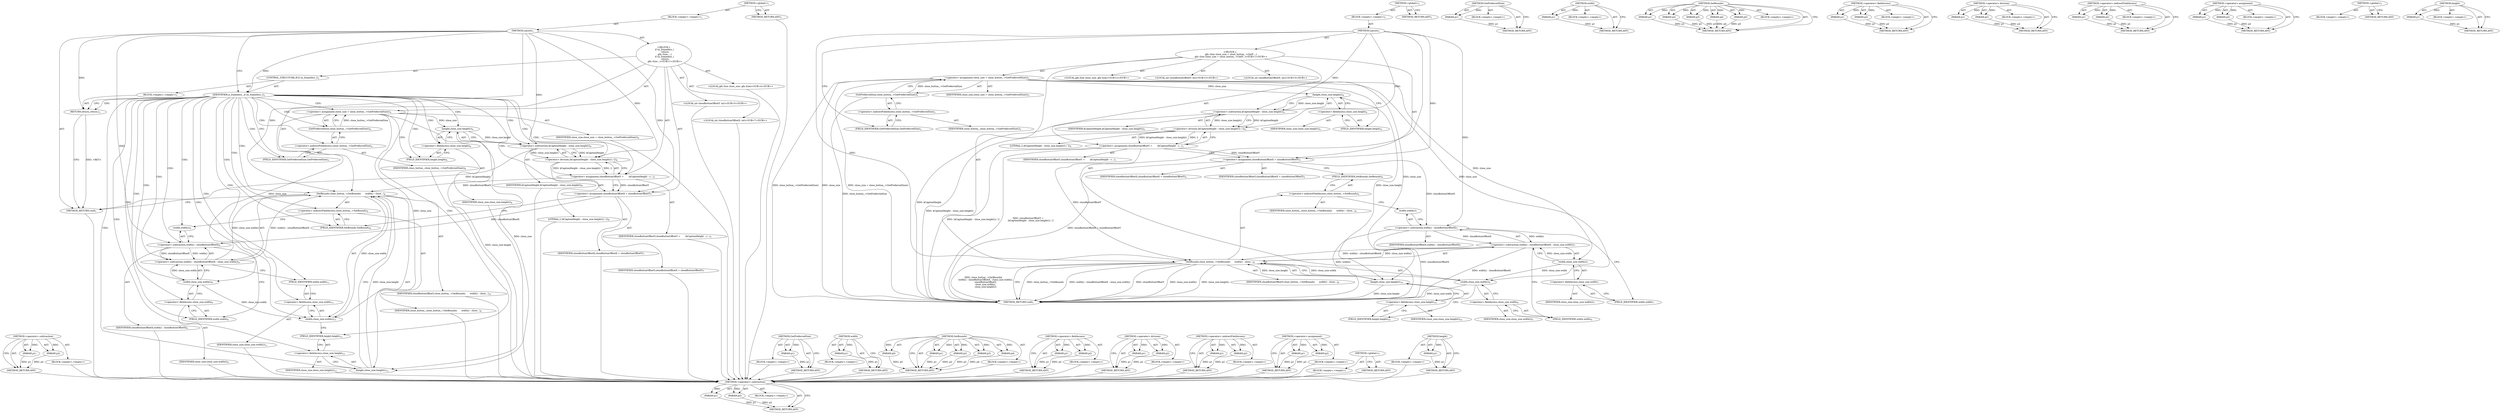 digraph "height" {
vulnerable_91 [label=<(METHOD,&lt;operator&gt;.subtraction)>];
vulnerable_92 [label=<(PARAM,p1)>];
vulnerable_93 [label=<(PARAM,p2)>];
vulnerable_94 [label=<(BLOCK,&lt;empty&gt;,&lt;empty&gt;)>];
vulnerable_95 [label=<(METHOD_RETURN,ANY)>];
vulnerable_6 [label=<(METHOD,&lt;global&gt;)<SUB>1</SUB>>];
vulnerable_7 [label=<(BLOCK,&lt;empty&gt;,&lt;empty&gt;)<SUB>1</SUB>>];
vulnerable_8 [label=<(METHOD,Layout)<SUB>1</SUB>>];
vulnerable_9 [label="<(BLOCK,{
   gfx::Size close_size = close_button_-&gt;GetP...,{
   gfx::Size close_size = close_button_-&gt;GetP...)<SUB>1</SUB>>"];
vulnerable_10 [label="<(LOCAL,gfx.Size close_size: gfx.Size)<SUB>2</SUB>>"];
vulnerable_11 [label=<(&lt;operator&gt;.assignment,close_size = close_button_-&gt;GetPreferredSize())<SUB>2</SUB>>];
vulnerable_12 [label=<(IDENTIFIER,close_size,close_size = close_button_-&gt;GetPreferredSize())<SUB>2</SUB>>];
vulnerable_13 [label=<(GetPreferredSize,close_button_-&gt;GetPreferredSize())<SUB>2</SUB>>];
vulnerable_14 [label=<(&lt;operator&gt;.indirectFieldAccess,close_button_-&gt;GetPreferredSize)<SUB>2</SUB>>];
vulnerable_15 [label=<(IDENTIFIER,close_button_,close_button_-&gt;GetPreferredSize())<SUB>2</SUB>>];
vulnerable_16 [label=<(FIELD_IDENTIFIER,GetPreferredSize,GetPreferredSize)<SUB>2</SUB>>];
vulnerable_17 [label="<(LOCAL,int closeButtonOffsetY: int)<SUB>3</SUB>>"];
vulnerable_18 [label=<(&lt;operator&gt;.assignment,closeButtonOffsetY =
       (kCaptionHeight - c...)<SUB>3</SUB>>];
vulnerable_19 [label=<(IDENTIFIER,closeButtonOffsetY,closeButtonOffsetY =
       (kCaptionHeight - c...)<SUB>3</SUB>>];
vulnerable_20 [label=<(&lt;operator&gt;.division,(kCaptionHeight - close_size.height()) / 2)<SUB>4</SUB>>];
vulnerable_21 [label=<(&lt;operator&gt;.subtraction,kCaptionHeight - close_size.height())<SUB>4</SUB>>];
vulnerable_22 [label=<(IDENTIFIER,kCaptionHeight,kCaptionHeight - close_size.height())<SUB>4</SUB>>];
vulnerable_23 [label=<(height,close_size.height())<SUB>4</SUB>>];
vulnerable_24 [label=<(&lt;operator&gt;.fieldAccess,close_size.height)<SUB>4</SUB>>];
vulnerable_25 [label=<(IDENTIFIER,close_size,close_size.height())<SUB>4</SUB>>];
vulnerable_26 [label=<(FIELD_IDENTIFIER,height,height)<SUB>4</SUB>>];
vulnerable_27 [label=<(LITERAL,2,(kCaptionHeight - close_size.height()) / 2)<SUB>4</SUB>>];
vulnerable_28 [label="<(LOCAL,int closeButtonOffsetX: int)<SUB>5</SUB>>"];
vulnerable_29 [label=<(&lt;operator&gt;.assignment,closeButtonOffsetX = closeButtonOffsetY)<SUB>5</SUB>>];
vulnerable_30 [label=<(IDENTIFIER,closeButtonOffsetX,closeButtonOffsetX = closeButtonOffsetY)<SUB>5</SUB>>];
vulnerable_31 [label=<(IDENTIFIER,closeButtonOffsetY,closeButtonOffsetX = closeButtonOffsetY)<SUB>5</SUB>>];
vulnerable_32 [label=<(SetBounds,close_button_-&gt;SetBounds(
      width() - close...)<SUB>6</SUB>>];
vulnerable_33 [label=<(&lt;operator&gt;.indirectFieldAccess,close_button_-&gt;SetBounds)<SUB>6</SUB>>];
vulnerable_34 [label=<(IDENTIFIER,close_button_,close_button_-&gt;SetBounds(
      width() - close...)<SUB>6</SUB>>];
vulnerable_35 [label=<(FIELD_IDENTIFIER,SetBounds,SetBounds)<SUB>6</SUB>>];
vulnerable_36 [label=<(&lt;operator&gt;.subtraction,width() - closeButtonOffsetX - close_size.width())<SUB>7</SUB>>];
vulnerable_37 [label=<(&lt;operator&gt;.subtraction,width() - closeButtonOffsetX)<SUB>7</SUB>>];
vulnerable_38 [label=<(width,width())<SUB>7</SUB>>];
vulnerable_39 [label=<(IDENTIFIER,closeButtonOffsetX,width() - closeButtonOffsetX)<SUB>7</SUB>>];
vulnerable_40 [label=<(width,close_size.width())<SUB>7</SUB>>];
vulnerable_41 [label=<(&lt;operator&gt;.fieldAccess,close_size.width)<SUB>7</SUB>>];
vulnerable_42 [label=<(IDENTIFIER,close_size,close_size.width())<SUB>7</SUB>>];
vulnerable_43 [label=<(FIELD_IDENTIFIER,width,width)<SUB>7</SUB>>];
vulnerable_44 [label=<(IDENTIFIER,closeButtonOffsetY,close_button_-&gt;SetBounds(
      width() - close...)<SUB>8</SUB>>];
vulnerable_45 [label=<(width,close_size.width())<SUB>9</SUB>>];
vulnerable_46 [label=<(&lt;operator&gt;.fieldAccess,close_size.width)<SUB>9</SUB>>];
vulnerable_47 [label=<(IDENTIFIER,close_size,close_size.width())<SUB>9</SUB>>];
vulnerable_48 [label=<(FIELD_IDENTIFIER,width,width)<SUB>9</SUB>>];
vulnerable_49 [label=<(height,close_size.height())<SUB>10</SUB>>];
vulnerable_50 [label=<(&lt;operator&gt;.fieldAccess,close_size.height)<SUB>10</SUB>>];
vulnerable_51 [label=<(IDENTIFIER,close_size,close_size.height())<SUB>10</SUB>>];
vulnerable_52 [label=<(FIELD_IDENTIFIER,height,height)<SUB>10</SUB>>];
vulnerable_53 [label=<(METHOD_RETURN,void)<SUB>1</SUB>>];
vulnerable_55 [label=<(METHOD_RETURN,ANY)<SUB>1</SUB>>];
vulnerable_77 [label=<(METHOD,GetPreferredSize)>];
vulnerable_78 [label=<(PARAM,p1)>];
vulnerable_79 [label=<(BLOCK,&lt;empty&gt;,&lt;empty&gt;)>];
vulnerable_80 [label=<(METHOD_RETURN,ANY)>];
vulnerable_113 [label=<(METHOD,width)>];
vulnerable_114 [label=<(PARAM,p1)>];
vulnerable_115 [label=<(BLOCK,&lt;empty&gt;,&lt;empty&gt;)>];
vulnerable_116 [label=<(METHOD_RETURN,ANY)>];
vulnerable_105 [label=<(METHOD,SetBounds)>];
vulnerable_106 [label=<(PARAM,p1)>];
vulnerable_107 [label=<(PARAM,p2)>];
vulnerable_108 [label=<(PARAM,p3)>];
vulnerable_109 [label=<(PARAM,p4)>];
vulnerable_110 [label=<(PARAM,p5)>];
vulnerable_111 [label=<(BLOCK,&lt;empty&gt;,&lt;empty&gt;)>];
vulnerable_112 [label=<(METHOD_RETURN,ANY)>];
vulnerable_100 [label=<(METHOD,&lt;operator&gt;.fieldAccess)>];
vulnerable_101 [label=<(PARAM,p1)>];
vulnerable_102 [label=<(PARAM,p2)>];
vulnerable_103 [label=<(BLOCK,&lt;empty&gt;,&lt;empty&gt;)>];
vulnerable_104 [label=<(METHOD_RETURN,ANY)>];
vulnerable_86 [label=<(METHOD,&lt;operator&gt;.division)>];
vulnerable_87 [label=<(PARAM,p1)>];
vulnerable_88 [label=<(PARAM,p2)>];
vulnerable_89 [label=<(BLOCK,&lt;empty&gt;,&lt;empty&gt;)>];
vulnerable_90 [label=<(METHOD_RETURN,ANY)>];
vulnerable_81 [label=<(METHOD,&lt;operator&gt;.indirectFieldAccess)>];
vulnerable_82 [label=<(PARAM,p1)>];
vulnerable_83 [label=<(PARAM,p2)>];
vulnerable_84 [label=<(BLOCK,&lt;empty&gt;,&lt;empty&gt;)>];
vulnerable_85 [label=<(METHOD_RETURN,ANY)>];
vulnerable_72 [label=<(METHOD,&lt;operator&gt;.assignment)>];
vulnerable_73 [label=<(PARAM,p1)>];
vulnerable_74 [label=<(PARAM,p2)>];
vulnerable_75 [label=<(BLOCK,&lt;empty&gt;,&lt;empty&gt;)>];
vulnerable_76 [label=<(METHOD_RETURN,ANY)>];
vulnerable_66 [label=<(METHOD,&lt;global&gt;)<SUB>1</SUB>>];
vulnerable_67 [label=<(BLOCK,&lt;empty&gt;,&lt;empty&gt;)>];
vulnerable_68 [label=<(METHOD_RETURN,ANY)>];
vulnerable_96 [label=<(METHOD,height)>];
vulnerable_97 [label=<(PARAM,p1)>];
vulnerable_98 [label=<(BLOCK,&lt;empty&gt;,&lt;empty&gt;)>];
vulnerable_99 [label=<(METHOD_RETURN,ANY)>];
fixed_95 [label=<(METHOD,&lt;operator&gt;.subtraction)>];
fixed_96 [label=<(PARAM,p1)>];
fixed_97 [label=<(PARAM,p2)>];
fixed_98 [label=<(BLOCK,&lt;empty&gt;,&lt;empty&gt;)>];
fixed_99 [label=<(METHOD_RETURN,ANY)>];
fixed_6 [label=<(METHOD,&lt;global&gt;)<SUB>1</SUB>>];
fixed_7 [label=<(BLOCK,&lt;empty&gt;,&lt;empty&gt;)<SUB>1</SUB>>];
fixed_8 [label=<(METHOD,Layout)<SUB>1</SUB>>];
fixed_9 [label="<(BLOCK,{
  if (is_frameless_)
    return;
   gfx::Size...,{
  if (is_frameless_)
    return;
   gfx::Size...)<SUB>1</SUB>>"];
fixed_10 [label=<(CONTROL_STRUCTURE,IF,if (is_frameless_))<SUB>2</SUB>>];
fixed_11 [label=<(IDENTIFIER,is_frameless_,if (is_frameless_))<SUB>2</SUB>>];
fixed_12 [label=<(BLOCK,&lt;empty&gt;,&lt;empty&gt;)<SUB>3</SUB>>];
fixed_13 [label=<(RETURN,return;,return;)<SUB>3</SUB>>];
fixed_14 [label="<(LOCAL,gfx.Size close_size: gfx.Size)<SUB>4</SUB>>"];
fixed_15 [label=<(&lt;operator&gt;.assignment,close_size = close_button_-&gt;GetPreferredSize())<SUB>4</SUB>>];
fixed_16 [label=<(IDENTIFIER,close_size,close_size = close_button_-&gt;GetPreferredSize())<SUB>4</SUB>>];
fixed_17 [label=<(GetPreferredSize,close_button_-&gt;GetPreferredSize())<SUB>4</SUB>>];
fixed_18 [label=<(&lt;operator&gt;.indirectFieldAccess,close_button_-&gt;GetPreferredSize)<SUB>4</SUB>>];
fixed_19 [label=<(IDENTIFIER,close_button_,close_button_-&gt;GetPreferredSize())<SUB>4</SUB>>];
fixed_20 [label=<(FIELD_IDENTIFIER,GetPreferredSize,GetPreferredSize)<SUB>4</SUB>>];
fixed_21 [label="<(LOCAL,int closeButtonOffsetY: int)<SUB>5</SUB>>"];
fixed_22 [label=<(&lt;operator&gt;.assignment,closeButtonOffsetY =
       (kCaptionHeight - c...)<SUB>5</SUB>>];
fixed_23 [label=<(IDENTIFIER,closeButtonOffsetY,closeButtonOffsetY =
       (kCaptionHeight - c...)<SUB>5</SUB>>];
fixed_24 [label=<(&lt;operator&gt;.division,(kCaptionHeight - close_size.height()) / 2)<SUB>6</SUB>>];
fixed_25 [label=<(&lt;operator&gt;.subtraction,kCaptionHeight - close_size.height())<SUB>6</SUB>>];
fixed_26 [label=<(IDENTIFIER,kCaptionHeight,kCaptionHeight - close_size.height())<SUB>6</SUB>>];
fixed_27 [label=<(height,close_size.height())<SUB>6</SUB>>];
fixed_28 [label=<(&lt;operator&gt;.fieldAccess,close_size.height)<SUB>6</SUB>>];
fixed_29 [label=<(IDENTIFIER,close_size,close_size.height())<SUB>6</SUB>>];
fixed_30 [label=<(FIELD_IDENTIFIER,height,height)<SUB>6</SUB>>];
fixed_31 [label=<(LITERAL,2,(kCaptionHeight - close_size.height()) / 2)<SUB>6</SUB>>];
fixed_32 [label="<(LOCAL,int closeButtonOffsetX: int)<SUB>7</SUB>>"];
fixed_33 [label=<(&lt;operator&gt;.assignment,closeButtonOffsetX = closeButtonOffsetY)<SUB>7</SUB>>];
fixed_34 [label=<(IDENTIFIER,closeButtonOffsetX,closeButtonOffsetX = closeButtonOffsetY)<SUB>7</SUB>>];
fixed_35 [label=<(IDENTIFIER,closeButtonOffsetY,closeButtonOffsetX = closeButtonOffsetY)<SUB>7</SUB>>];
fixed_36 [label=<(SetBounds,close_button_-&gt;SetBounds(
      width() - close...)<SUB>8</SUB>>];
fixed_37 [label=<(&lt;operator&gt;.indirectFieldAccess,close_button_-&gt;SetBounds)<SUB>8</SUB>>];
fixed_38 [label=<(IDENTIFIER,close_button_,close_button_-&gt;SetBounds(
      width() - close...)<SUB>8</SUB>>];
fixed_39 [label=<(FIELD_IDENTIFIER,SetBounds,SetBounds)<SUB>8</SUB>>];
fixed_40 [label=<(&lt;operator&gt;.subtraction,width() - closeButtonOffsetX - close_size.width())<SUB>9</SUB>>];
fixed_41 [label=<(&lt;operator&gt;.subtraction,width() - closeButtonOffsetX)<SUB>9</SUB>>];
fixed_42 [label=<(width,width())<SUB>9</SUB>>];
fixed_43 [label=<(IDENTIFIER,closeButtonOffsetX,width() - closeButtonOffsetX)<SUB>9</SUB>>];
fixed_44 [label=<(width,close_size.width())<SUB>9</SUB>>];
fixed_45 [label=<(&lt;operator&gt;.fieldAccess,close_size.width)<SUB>9</SUB>>];
fixed_46 [label=<(IDENTIFIER,close_size,close_size.width())<SUB>9</SUB>>];
fixed_47 [label=<(FIELD_IDENTIFIER,width,width)<SUB>9</SUB>>];
fixed_48 [label=<(IDENTIFIER,closeButtonOffsetY,close_button_-&gt;SetBounds(
      width() - close...)<SUB>10</SUB>>];
fixed_49 [label=<(width,close_size.width())<SUB>11</SUB>>];
fixed_50 [label=<(&lt;operator&gt;.fieldAccess,close_size.width)<SUB>11</SUB>>];
fixed_51 [label=<(IDENTIFIER,close_size,close_size.width())<SUB>11</SUB>>];
fixed_52 [label=<(FIELD_IDENTIFIER,width,width)<SUB>11</SUB>>];
fixed_53 [label=<(height,close_size.height())<SUB>12</SUB>>];
fixed_54 [label=<(&lt;operator&gt;.fieldAccess,close_size.height)<SUB>12</SUB>>];
fixed_55 [label=<(IDENTIFIER,close_size,close_size.height())<SUB>12</SUB>>];
fixed_56 [label=<(FIELD_IDENTIFIER,height,height)<SUB>12</SUB>>];
fixed_57 [label=<(METHOD_RETURN,void)<SUB>1</SUB>>];
fixed_59 [label=<(METHOD_RETURN,ANY)<SUB>1</SUB>>];
fixed_81 [label=<(METHOD,GetPreferredSize)>];
fixed_82 [label=<(PARAM,p1)>];
fixed_83 [label=<(BLOCK,&lt;empty&gt;,&lt;empty&gt;)>];
fixed_84 [label=<(METHOD_RETURN,ANY)>];
fixed_117 [label=<(METHOD,width)>];
fixed_118 [label=<(PARAM,p1)>];
fixed_119 [label=<(BLOCK,&lt;empty&gt;,&lt;empty&gt;)>];
fixed_120 [label=<(METHOD_RETURN,ANY)>];
fixed_109 [label=<(METHOD,SetBounds)>];
fixed_110 [label=<(PARAM,p1)>];
fixed_111 [label=<(PARAM,p2)>];
fixed_112 [label=<(PARAM,p3)>];
fixed_113 [label=<(PARAM,p4)>];
fixed_114 [label=<(PARAM,p5)>];
fixed_115 [label=<(BLOCK,&lt;empty&gt;,&lt;empty&gt;)>];
fixed_116 [label=<(METHOD_RETURN,ANY)>];
fixed_104 [label=<(METHOD,&lt;operator&gt;.fieldAccess)>];
fixed_105 [label=<(PARAM,p1)>];
fixed_106 [label=<(PARAM,p2)>];
fixed_107 [label=<(BLOCK,&lt;empty&gt;,&lt;empty&gt;)>];
fixed_108 [label=<(METHOD_RETURN,ANY)>];
fixed_90 [label=<(METHOD,&lt;operator&gt;.division)>];
fixed_91 [label=<(PARAM,p1)>];
fixed_92 [label=<(PARAM,p2)>];
fixed_93 [label=<(BLOCK,&lt;empty&gt;,&lt;empty&gt;)>];
fixed_94 [label=<(METHOD_RETURN,ANY)>];
fixed_85 [label=<(METHOD,&lt;operator&gt;.indirectFieldAccess)>];
fixed_86 [label=<(PARAM,p1)>];
fixed_87 [label=<(PARAM,p2)>];
fixed_88 [label=<(BLOCK,&lt;empty&gt;,&lt;empty&gt;)>];
fixed_89 [label=<(METHOD_RETURN,ANY)>];
fixed_76 [label=<(METHOD,&lt;operator&gt;.assignment)>];
fixed_77 [label=<(PARAM,p1)>];
fixed_78 [label=<(PARAM,p2)>];
fixed_79 [label=<(BLOCK,&lt;empty&gt;,&lt;empty&gt;)>];
fixed_80 [label=<(METHOD_RETURN,ANY)>];
fixed_70 [label=<(METHOD,&lt;global&gt;)<SUB>1</SUB>>];
fixed_71 [label=<(BLOCK,&lt;empty&gt;,&lt;empty&gt;)>];
fixed_72 [label=<(METHOD_RETURN,ANY)>];
fixed_100 [label=<(METHOD,height)>];
fixed_101 [label=<(PARAM,p1)>];
fixed_102 [label=<(BLOCK,&lt;empty&gt;,&lt;empty&gt;)>];
fixed_103 [label=<(METHOD_RETURN,ANY)>];
vulnerable_91 -> vulnerable_92  [key=0, label="AST: "];
vulnerable_91 -> vulnerable_92  [key=1, label="DDG: "];
vulnerable_91 -> vulnerable_94  [key=0, label="AST: "];
vulnerable_91 -> vulnerable_93  [key=0, label="AST: "];
vulnerable_91 -> vulnerable_93  [key=1, label="DDG: "];
vulnerable_91 -> vulnerable_95  [key=0, label="AST: "];
vulnerable_91 -> vulnerable_95  [key=1, label="CFG: "];
vulnerable_92 -> vulnerable_95  [key=0, label="DDG: p1"];
vulnerable_93 -> vulnerable_95  [key=0, label="DDG: p2"];
vulnerable_6 -> vulnerable_7  [key=0, label="AST: "];
vulnerable_6 -> vulnerable_55  [key=0, label="AST: "];
vulnerable_6 -> vulnerable_55  [key=1, label="CFG: "];
vulnerable_7 -> vulnerable_8  [key=0, label="AST: "];
vulnerable_8 -> vulnerable_9  [key=0, label="AST: "];
vulnerable_8 -> vulnerable_53  [key=0, label="AST: "];
vulnerable_8 -> vulnerable_16  [key=0, label="CFG: "];
vulnerable_8 -> vulnerable_29  [key=0, label="DDG: "];
vulnerable_8 -> vulnerable_32  [key=0, label="DDG: "];
vulnerable_8 -> vulnerable_20  [key=0, label="DDG: "];
vulnerable_8 -> vulnerable_21  [key=0, label="DDG: "];
vulnerable_8 -> vulnerable_37  [key=0, label="DDG: "];
vulnerable_9 -> vulnerable_10  [key=0, label="AST: "];
vulnerable_9 -> vulnerable_11  [key=0, label="AST: "];
vulnerable_9 -> vulnerable_17  [key=0, label="AST: "];
vulnerable_9 -> vulnerable_18  [key=0, label="AST: "];
vulnerable_9 -> vulnerable_28  [key=0, label="AST: "];
vulnerable_9 -> vulnerable_29  [key=0, label="AST: "];
vulnerable_9 -> vulnerable_32  [key=0, label="AST: "];
vulnerable_11 -> vulnerable_12  [key=0, label="AST: "];
vulnerable_11 -> vulnerable_13  [key=0, label="AST: "];
vulnerable_11 -> vulnerable_26  [key=0, label="CFG: "];
vulnerable_11 -> vulnerable_53  [key=0, label="DDG: close_size"];
vulnerable_11 -> vulnerable_53  [key=1, label="DDG: close_button_-&gt;GetPreferredSize()"];
vulnerable_11 -> vulnerable_53  [key=2, label="DDG: close_size = close_button_-&gt;GetPreferredSize()"];
vulnerable_11 -> vulnerable_45  [key=0, label="DDG: close_size"];
vulnerable_11 -> vulnerable_49  [key=0, label="DDG: close_size"];
vulnerable_11 -> vulnerable_40  [key=0, label="DDG: close_size"];
vulnerable_11 -> vulnerable_23  [key=0, label="DDG: close_size"];
vulnerable_13 -> vulnerable_14  [key=0, label="AST: "];
vulnerable_13 -> vulnerable_11  [key=0, label="CFG: "];
vulnerable_13 -> vulnerable_11  [key=1, label="DDG: close_button_-&gt;GetPreferredSize"];
vulnerable_13 -> vulnerable_53  [key=0, label="DDG: close_button_-&gt;GetPreferredSize"];
vulnerable_14 -> vulnerable_15  [key=0, label="AST: "];
vulnerable_14 -> vulnerable_16  [key=0, label="AST: "];
vulnerable_14 -> vulnerable_13  [key=0, label="CFG: "];
vulnerable_16 -> vulnerable_14  [key=0, label="CFG: "];
vulnerable_18 -> vulnerable_19  [key=0, label="AST: "];
vulnerable_18 -> vulnerable_20  [key=0, label="AST: "];
vulnerable_18 -> vulnerable_29  [key=0, label="CFG: "];
vulnerable_18 -> vulnerable_29  [key=1, label="DDG: closeButtonOffsetY"];
vulnerable_18 -> vulnerable_53  [key=0, label="DDG: (kCaptionHeight - close_size.height()) / 2"];
vulnerable_18 -> vulnerable_53  [key=1, label="DDG: closeButtonOffsetY =
       (kCaptionHeight - close_size.height()) / 2"];
vulnerable_18 -> vulnerable_32  [key=0, label="DDG: closeButtonOffsetY"];
vulnerable_20 -> vulnerable_21  [key=0, label="AST: "];
vulnerable_20 -> vulnerable_27  [key=0, label="AST: "];
vulnerable_20 -> vulnerable_18  [key=0, label="CFG: "];
vulnerable_20 -> vulnerable_18  [key=1, label="DDG: kCaptionHeight - close_size.height()"];
vulnerable_20 -> vulnerable_18  [key=2, label="DDG: 2"];
vulnerable_20 -> vulnerable_53  [key=0, label="DDG: kCaptionHeight - close_size.height()"];
vulnerable_21 -> vulnerable_22  [key=0, label="AST: "];
vulnerable_21 -> vulnerable_23  [key=0, label="AST: "];
vulnerable_21 -> vulnerable_20  [key=0, label="CFG: "];
vulnerable_21 -> vulnerable_20  [key=1, label="DDG: kCaptionHeight"];
vulnerable_21 -> vulnerable_20  [key=2, label="DDG: close_size.height()"];
vulnerable_21 -> vulnerable_53  [key=0, label="DDG: kCaptionHeight"];
vulnerable_23 -> vulnerable_24  [key=0, label="AST: "];
vulnerable_23 -> vulnerable_21  [key=0, label="CFG: "];
vulnerable_23 -> vulnerable_21  [key=1, label="DDG: close_size.height"];
vulnerable_23 -> vulnerable_49  [key=0, label="DDG: close_size.height"];
vulnerable_24 -> vulnerable_25  [key=0, label="AST: "];
vulnerable_24 -> vulnerable_26  [key=0, label="AST: "];
vulnerable_24 -> vulnerable_23  [key=0, label="CFG: "];
vulnerable_26 -> vulnerable_24  [key=0, label="CFG: "];
vulnerable_29 -> vulnerable_30  [key=0, label="AST: "];
vulnerable_29 -> vulnerable_31  [key=0, label="AST: "];
vulnerable_29 -> vulnerable_35  [key=0, label="CFG: "];
vulnerable_29 -> vulnerable_53  [key=0, label="DDG: closeButtonOffsetX = closeButtonOffsetY"];
vulnerable_29 -> vulnerable_37  [key=0, label="DDG: closeButtonOffsetX"];
vulnerable_32 -> vulnerable_33  [key=0, label="AST: "];
vulnerable_32 -> vulnerable_36  [key=0, label="AST: "];
vulnerable_32 -> vulnerable_44  [key=0, label="AST: "];
vulnerable_32 -> vulnerable_45  [key=0, label="AST: "];
vulnerable_32 -> vulnerable_49  [key=0, label="AST: "];
vulnerable_32 -> vulnerable_53  [key=0, label="CFG: "];
vulnerable_32 -> vulnerable_53  [key=1, label="DDG: close_button_-&gt;SetBounds"];
vulnerable_32 -> vulnerable_53  [key=2, label="DDG: width() - closeButtonOffsetX - close_size.width()"];
vulnerable_32 -> vulnerable_53  [key=3, label="DDG: closeButtonOffsetY"];
vulnerable_32 -> vulnerable_53  [key=4, label="DDG: close_size.width()"];
vulnerable_32 -> vulnerable_53  [key=5, label="DDG: close_size.height()"];
vulnerable_32 -> vulnerable_53  [key=6, label="DDG: close_button_-&gt;SetBounds(
      width() - closeButtonOffsetX - close_size.width(),
      closeButtonOffsetY,
      close_size.width(),
      close_size.height())"];
vulnerable_33 -> vulnerable_34  [key=0, label="AST: "];
vulnerable_33 -> vulnerable_35  [key=0, label="AST: "];
vulnerable_33 -> vulnerable_38  [key=0, label="CFG: "];
vulnerable_35 -> vulnerable_33  [key=0, label="CFG: "];
vulnerable_36 -> vulnerable_37  [key=0, label="AST: "];
vulnerable_36 -> vulnerable_40  [key=0, label="AST: "];
vulnerable_36 -> vulnerable_48  [key=0, label="CFG: "];
vulnerable_36 -> vulnerable_53  [key=0, label="DDG: width() - closeButtonOffsetX"];
vulnerable_36 -> vulnerable_32  [key=0, label="DDG: width() - closeButtonOffsetX"];
vulnerable_36 -> vulnerable_32  [key=1, label="DDG: close_size.width()"];
vulnerable_37 -> vulnerable_38  [key=0, label="AST: "];
vulnerable_37 -> vulnerable_39  [key=0, label="AST: "];
vulnerable_37 -> vulnerable_43  [key=0, label="CFG: "];
vulnerable_37 -> vulnerable_53  [key=0, label="DDG: width()"];
vulnerable_37 -> vulnerable_53  [key=1, label="DDG: closeButtonOffsetX"];
vulnerable_37 -> vulnerable_36  [key=0, label="DDG: width()"];
vulnerable_37 -> vulnerable_36  [key=1, label="DDG: closeButtonOffsetX"];
vulnerable_38 -> vulnerable_37  [key=0, label="CFG: "];
vulnerable_40 -> vulnerable_41  [key=0, label="AST: "];
vulnerable_40 -> vulnerable_36  [key=0, label="CFG: "];
vulnerable_40 -> vulnerable_36  [key=1, label="DDG: close_size.width"];
vulnerable_40 -> vulnerable_45  [key=0, label="DDG: close_size.width"];
vulnerable_41 -> vulnerable_42  [key=0, label="AST: "];
vulnerable_41 -> vulnerable_43  [key=0, label="AST: "];
vulnerable_41 -> vulnerable_40  [key=0, label="CFG: "];
vulnerable_43 -> vulnerable_41  [key=0, label="CFG: "];
vulnerable_45 -> vulnerable_46  [key=0, label="AST: "];
vulnerable_45 -> vulnerable_52  [key=0, label="CFG: "];
vulnerable_45 -> vulnerable_53  [key=0, label="DDG: close_size.width"];
vulnerable_45 -> vulnerable_32  [key=0, label="DDG: close_size.width"];
vulnerable_46 -> vulnerable_47  [key=0, label="AST: "];
vulnerable_46 -> vulnerable_48  [key=0, label="AST: "];
vulnerable_46 -> vulnerable_45  [key=0, label="CFG: "];
vulnerable_48 -> vulnerable_46  [key=0, label="CFG: "];
vulnerable_49 -> vulnerable_50  [key=0, label="AST: "];
vulnerable_49 -> vulnerable_32  [key=0, label="CFG: "];
vulnerable_49 -> vulnerable_32  [key=1, label="DDG: close_size.height"];
vulnerable_49 -> vulnerable_53  [key=0, label="DDG: close_size.height"];
vulnerable_50 -> vulnerable_51  [key=0, label="AST: "];
vulnerable_50 -> vulnerable_52  [key=0, label="AST: "];
vulnerable_50 -> vulnerable_49  [key=0, label="CFG: "];
vulnerable_52 -> vulnerable_50  [key=0, label="CFG: "];
vulnerable_77 -> vulnerable_78  [key=0, label="AST: "];
vulnerable_77 -> vulnerable_78  [key=1, label="DDG: "];
vulnerable_77 -> vulnerable_79  [key=0, label="AST: "];
vulnerable_77 -> vulnerable_80  [key=0, label="AST: "];
vulnerable_77 -> vulnerable_80  [key=1, label="CFG: "];
vulnerable_78 -> vulnerable_80  [key=0, label="DDG: p1"];
vulnerable_113 -> vulnerable_114  [key=0, label="AST: "];
vulnerable_113 -> vulnerable_114  [key=1, label="DDG: "];
vulnerable_113 -> vulnerable_115  [key=0, label="AST: "];
vulnerable_113 -> vulnerable_116  [key=0, label="AST: "];
vulnerable_113 -> vulnerable_116  [key=1, label="CFG: "];
vulnerable_114 -> vulnerable_116  [key=0, label="DDG: p1"];
vulnerable_105 -> vulnerable_106  [key=0, label="AST: "];
vulnerable_105 -> vulnerable_106  [key=1, label="DDG: "];
vulnerable_105 -> vulnerable_111  [key=0, label="AST: "];
vulnerable_105 -> vulnerable_107  [key=0, label="AST: "];
vulnerable_105 -> vulnerable_107  [key=1, label="DDG: "];
vulnerable_105 -> vulnerable_112  [key=0, label="AST: "];
vulnerable_105 -> vulnerable_112  [key=1, label="CFG: "];
vulnerable_105 -> vulnerable_108  [key=0, label="AST: "];
vulnerable_105 -> vulnerable_108  [key=1, label="DDG: "];
vulnerable_105 -> vulnerable_109  [key=0, label="AST: "];
vulnerable_105 -> vulnerable_109  [key=1, label="DDG: "];
vulnerable_105 -> vulnerable_110  [key=0, label="AST: "];
vulnerable_105 -> vulnerable_110  [key=1, label="DDG: "];
vulnerable_106 -> vulnerable_112  [key=0, label="DDG: p1"];
vulnerable_107 -> vulnerable_112  [key=0, label="DDG: p2"];
vulnerable_108 -> vulnerable_112  [key=0, label="DDG: p3"];
vulnerable_109 -> vulnerable_112  [key=0, label="DDG: p4"];
vulnerable_110 -> vulnerable_112  [key=0, label="DDG: p5"];
vulnerable_100 -> vulnerable_101  [key=0, label="AST: "];
vulnerable_100 -> vulnerable_101  [key=1, label="DDG: "];
vulnerable_100 -> vulnerable_103  [key=0, label="AST: "];
vulnerable_100 -> vulnerable_102  [key=0, label="AST: "];
vulnerable_100 -> vulnerable_102  [key=1, label="DDG: "];
vulnerable_100 -> vulnerable_104  [key=0, label="AST: "];
vulnerable_100 -> vulnerable_104  [key=1, label="CFG: "];
vulnerable_101 -> vulnerable_104  [key=0, label="DDG: p1"];
vulnerable_102 -> vulnerable_104  [key=0, label="DDG: p2"];
vulnerable_86 -> vulnerable_87  [key=0, label="AST: "];
vulnerable_86 -> vulnerable_87  [key=1, label="DDG: "];
vulnerable_86 -> vulnerable_89  [key=0, label="AST: "];
vulnerable_86 -> vulnerable_88  [key=0, label="AST: "];
vulnerable_86 -> vulnerable_88  [key=1, label="DDG: "];
vulnerable_86 -> vulnerable_90  [key=0, label="AST: "];
vulnerable_86 -> vulnerable_90  [key=1, label="CFG: "];
vulnerable_87 -> vulnerable_90  [key=0, label="DDG: p1"];
vulnerable_88 -> vulnerable_90  [key=0, label="DDG: p2"];
vulnerable_81 -> vulnerable_82  [key=0, label="AST: "];
vulnerable_81 -> vulnerable_82  [key=1, label="DDG: "];
vulnerable_81 -> vulnerable_84  [key=0, label="AST: "];
vulnerable_81 -> vulnerable_83  [key=0, label="AST: "];
vulnerable_81 -> vulnerable_83  [key=1, label="DDG: "];
vulnerable_81 -> vulnerable_85  [key=0, label="AST: "];
vulnerable_81 -> vulnerable_85  [key=1, label="CFG: "];
vulnerable_82 -> vulnerable_85  [key=0, label="DDG: p1"];
vulnerable_83 -> vulnerable_85  [key=0, label="DDG: p2"];
vulnerable_72 -> vulnerable_73  [key=0, label="AST: "];
vulnerable_72 -> vulnerable_73  [key=1, label="DDG: "];
vulnerable_72 -> vulnerable_75  [key=0, label="AST: "];
vulnerable_72 -> vulnerable_74  [key=0, label="AST: "];
vulnerable_72 -> vulnerable_74  [key=1, label="DDG: "];
vulnerable_72 -> vulnerable_76  [key=0, label="AST: "];
vulnerable_72 -> vulnerable_76  [key=1, label="CFG: "];
vulnerable_73 -> vulnerable_76  [key=0, label="DDG: p1"];
vulnerable_74 -> vulnerable_76  [key=0, label="DDG: p2"];
vulnerable_66 -> vulnerable_67  [key=0, label="AST: "];
vulnerable_66 -> vulnerable_68  [key=0, label="AST: "];
vulnerable_66 -> vulnerable_68  [key=1, label="CFG: "];
vulnerable_96 -> vulnerable_97  [key=0, label="AST: "];
vulnerable_96 -> vulnerable_97  [key=1, label="DDG: "];
vulnerable_96 -> vulnerable_98  [key=0, label="AST: "];
vulnerable_96 -> vulnerable_99  [key=0, label="AST: "];
vulnerable_96 -> vulnerable_99  [key=1, label="CFG: "];
vulnerable_97 -> vulnerable_99  [key=0, label="DDG: p1"];
fixed_95 -> fixed_96  [key=0, label="AST: "];
fixed_95 -> fixed_96  [key=1, label="DDG: "];
fixed_95 -> fixed_98  [key=0, label="AST: "];
fixed_95 -> fixed_97  [key=0, label="AST: "];
fixed_95 -> fixed_97  [key=1, label="DDG: "];
fixed_95 -> fixed_99  [key=0, label="AST: "];
fixed_95 -> fixed_99  [key=1, label="CFG: "];
fixed_96 -> fixed_99  [key=0, label="DDG: p1"];
fixed_97 -> fixed_99  [key=0, label="DDG: p2"];
fixed_98 -> vulnerable_91  [key=0];
fixed_99 -> vulnerable_91  [key=0];
fixed_6 -> fixed_7  [key=0, label="AST: "];
fixed_6 -> fixed_59  [key=0, label="AST: "];
fixed_6 -> fixed_59  [key=1, label="CFG: "];
fixed_7 -> fixed_8  [key=0, label="AST: "];
fixed_8 -> fixed_9  [key=0, label="AST: "];
fixed_8 -> fixed_57  [key=0, label="AST: "];
fixed_8 -> fixed_11  [key=0, label="CFG: "];
fixed_8 -> fixed_11  [key=1, label="DDG: "];
fixed_8 -> fixed_33  [key=0, label="DDG: "];
fixed_8 -> fixed_36  [key=0, label="DDG: "];
fixed_8 -> fixed_13  [key=0, label="DDG: "];
fixed_8 -> fixed_24  [key=0, label="DDG: "];
fixed_8 -> fixed_25  [key=0, label="DDG: "];
fixed_8 -> fixed_41  [key=0, label="DDG: "];
fixed_9 -> fixed_10  [key=0, label="AST: "];
fixed_9 -> fixed_14  [key=0, label="AST: "];
fixed_9 -> fixed_15  [key=0, label="AST: "];
fixed_9 -> fixed_21  [key=0, label="AST: "];
fixed_9 -> fixed_22  [key=0, label="AST: "];
fixed_9 -> fixed_32  [key=0, label="AST: "];
fixed_9 -> fixed_33  [key=0, label="AST: "];
fixed_9 -> fixed_36  [key=0, label="AST: "];
fixed_10 -> fixed_11  [key=0, label="AST: "];
fixed_10 -> fixed_12  [key=0, label="AST: "];
fixed_11 -> fixed_13  [key=0, label="CFG: "];
fixed_11 -> fixed_13  [key=1, label="CDG: "];
fixed_11 -> fixed_20  [key=0, label="CFG: "];
fixed_11 -> fixed_20  [key=1, label="CDG: "];
fixed_11 -> fixed_24  [key=0, label="CDG: "];
fixed_11 -> fixed_17  [key=0, label="CDG: "];
fixed_11 -> fixed_47  [key=0, label="CDG: "];
fixed_11 -> fixed_15  [key=0, label="CDG: "];
fixed_11 -> fixed_30  [key=0, label="CDG: "];
fixed_11 -> fixed_49  [key=0, label="CDG: "];
fixed_11 -> fixed_33  [key=0, label="CDG: "];
fixed_11 -> fixed_42  [key=0, label="CDG: "];
fixed_11 -> fixed_28  [key=0, label="CDG: "];
fixed_11 -> fixed_36  [key=0, label="CDG: "];
fixed_11 -> fixed_52  [key=0, label="CDG: "];
fixed_11 -> fixed_37  [key=0, label="CDG: "];
fixed_11 -> fixed_53  [key=0, label="CDG: "];
fixed_11 -> fixed_25  [key=0, label="CDG: "];
fixed_11 -> fixed_56  [key=0, label="CDG: "];
fixed_11 -> fixed_22  [key=0, label="CDG: "];
fixed_11 -> fixed_41  [key=0, label="CDG: "];
fixed_11 -> fixed_45  [key=0, label="CDG: "];
fixed_11 -> fixed_27  [key=0, label="CDG: "];
fixed_11 -> fixed_40  [key=0, label="CDG: "];
fixed_11 -> fixed_18  [key=0, label="CDG: "];
fixed_11 -> fixed_50  [key=0, label="CDG: "];
fixed_11 -> fixed_44  [key=0, label="CDG: "];
fixed_11 -> fixed_54  [key=0, label="CDG: "];
fixed_11 -> fixed_39  [key=0, label="CDG: "];
fixed_12 -> fixed_13  [key=0, label="AST: "];
fixed_13 -> fixed_57  [key=0, label="CFG: "];
fixed_13 -> fixed_57  [key=1, label="DDG: &lt;RET&gt;"];
fixed_14 -> vulnerable_91  [key=0];
fixed_15 -> fixed_16  [key=0, label="AST: "];
fixed_15 -> fixed_17  [key=0, label="AST: "];
fixed_15 -> fixed_30  [key=0, label="CFG: "];
fixed_15 -> fixed_49  [key=0, label="DDG: close_size"];
fixed_15 -> fixed_53  [key=0, label="DDG: close_size"];
fixed_15 -> fixed_44  [key=0, label="DDG: close_size"];
fixed_15 -> fixed_27  [key=0, label="DDG: close_size"];
fixed_16 -> vulnerable_91  [key=0];
fixed_17 -> fixed_18  [key=0, label="AST: "];
fixed_17 -> fixed_15  [key=0, label="CFG: "];
fixed_17 -> fixed_15  [key=1, label="DDG: close_button_-&gt;GetPreferredSize"];
fixed_18 -> fixed_19  [key=0, label="AST: "];
fixed_18 -> fixed_20  [key=0, label="AST: "];
fixed_18 -> fixed_17  [key=0, label="CFG: "];
fixed_19 -> vulnerable_91  [key=0];
fixed_20 -> fixed_18  [key=0, label="CFG: "];
fixed_21 -> vulnerable_91  [key=0];
fixed_22 -> fixed_23  [key=0, label="AST: "];
fixed_22 -> fixed_24  [key=0, label="AST: "];
fixed_22 -> fixed_33  [key=0, label="CFG: "];
fixed_22 -> fixed_33  [key=1, label="DDG: closeButtonOffsetY"];
fixed_22 -> fixed_36  [key=0, label="DDG: closeButtonOffsetY"];
fixed_23 -> vulnerable_91  [key=0];
fixed_24 -> fixed_25  [key=0, label="AST: "];
fixed_24 -> fixed_31  [key=0, label="AST: "];
fixed_24 -> fixed_22  [key=0, label="CFG: "];
fixed_24 -> fixed_22  [key=1, label="DDG: kCaptionHeight - close_size.height()"];
fixed_24 -> fixed_22  [key=2, label="DDG: 2"];
fixed_25 -> fixed_26  [key=0, label="AST: "];
fixed_25 -> fixed_27  [key=0, label="AST: "];
fixed_25 -> fixed_24  [key=0, label="CFG: "];
fixed_25 -> fixed_24  [key=1, label="DDG: kCaptionHeight"];
fixed_25 -> fixed_24  [key=2, label="DDG: close_size.height()"];
fixed_25 -> fixed_57  [key=0, label="DDG: kCaptionHeight"];
fixed_26 -> vulnerable_91  [key=0];
fixed_27 -> fixed_28  [key=0, label="AST: "];
fixed_27 -> fixed_25  [key=0, label="CFG: "];
fixed_27 -> fixed_25  [key=1, label="DDG: close_size.height"];
fixed_27 -> fixed_53  [key=0, label="DDG: close_size.height"];
fixed_28 -> fixed_29  [key=0, label="AST: "];
fixed_28 -> fixed_30  [key=0, label="AST: "];
fixed_28 -> fixed_27  [key=0, label="CFG: "];
fixed_29 -> vulnerable_91  [key=0];
fixed_30 -> fixed_28  [key=0, label="CFG: "];
fixed_31 -> vulnerable_91  [key=0];
fixed_32 -> vulnerable_91  [key=0];
fixed_33 -> fixed_34  [key=0, label="AST: "];
fixed_33 -> fixed_35  [key=0, label="AST: "];
fixed_33 -> fixed_39  [key=0, label="CFG: "];
fixed_33 -> fixed_41  [key=0, label="DDG: closeButtonOffsetX"];
fixed_34 -> vulnerable_91  [key=0];
fixed_35 -> vulnerable_91  [key=0];
fixed_36 -> fixed_37  [key=0, label="AST: "];
fixed_36 -> fixed_40  [key=0, label="AST: "];
fixed_36 -> fixed_48  [key=0, label="AST: "];
fixed_36 -> fixed_49  [key=0, label="AST: "];
fixed_36 -> fixed_53  [key=0, label="AST: "];
fixed_36 -> fixed_57  [key=0, label="CFG: "];
fixed_37 -> fixed_38  [key=0, label="AST: "];
fixed_37 -> fixed_39  [key=0, label="AST: "];
fixed_37 -> fixed_42  [key=0, label="CFG: "];
fixed_38 -> vulnerable_91  [key=0];
fixed_39 -> fixed_37  [key=0, label="CFG: "];
fixed_40 -> fixed_41  [key=0, label="AST: "];
fixed_40 -> fixed_44  [key=0, label="AST: "];
fixed_40 -> fixed_52  [key=0, label="CFG: "];
fixed_40 -> fixed_36  [key=0, label="DDG: width() - closeButtonOffsetX"];
fixed_40 -> fixed_36  [key=1, label="DDG: close_size.width()"];
fixed_41 -> fixed_42  [key=0, label="AST: "];
fixed_41 -> fixed_43  [key=0, label="AST: "];
fixed_41 -> fixed_47  [key=0, label="CFG: "];
fixed_41 -> fixed_40  [key=0, label="DDG: width()"];
fixed_41 -> fixed_40  [key=1, label="DDG: closeButtonOffsetX"];
fixed_42 -> fixed_41  [key=0, label="CFG: "];
fixed_43 -> vulnerable_91  [key=0];
fixed_44 -> fixed_45  [key=0, label="AST: "];
fixed_44 -> fixed_40  [key=0, label="CFG: "];
fixed_44 -> fixed_40  [key=1, label="DDG: close_size.width"];
fixed_44 -> fixed_49  [key=0, label="DDG: close_size.width"];
fixed_45 -> fixed_46  [key=0, label="AST: "];
fixed_45 -> fixed_47  [key=0, label="AST: "];
fixed_45 -> fixed_44  [key=0, label="CFG: "];
fixed_46 -> vulnerable_91  [key=0];
fixed_47 -> fixed_45  [key=0, label="CFG: "];
fixed_48 -> vulnerable_91  [key=0];
fixed_49 -> fixed_50  [key=0, label="AST: "];
fixed_49 -> fixed_56  [key=0, label="CFG: "];
fixed_49 -> fixed_36  [key=0, label="DDG: close_size.width"];
fixed_50 -> fixed_51  [key=0, label="AST: "];
fixed_50 -> fixed_52  [key=0, label="AST: "];
fixed_50 -> fixed_49  [key=0, label="CFG: "];
fixed_51 -> vulnerable_91  [key=0];
fixed_52 -> fixed_50  [key=0, label="CFG: "];
fixed_53 -> fixed_54  [key=0, label="AST: "];
fixed_53 -> fixed_36  [key=0, label="CFG: "];
fixed_53 -> fixed_36  [key=1, label="DDG: close_size.height"];
fixed_54 -> fixed_55  [key=0, label="AST: "];
fixed_54 -> fixed_56  [key=0, label="AST: "];
fixed_54 -> fixed_53  [key=0, label="CFG: "];
fixed_55 -> vulnerable_91  [key=0];
fixed_56 -> fixed_54  [key=0, label="CFG: "];
fixed_57 -> vulnerable_91  [key=0];
fixed_59 -> vulnerable_91  [key=0];
fixed_81 -> fixed_82  [key=0, label="AST: "];
fixed_81 -> fixed_82  [key=1, label="DDG: "];
fixed_81 -> fixed_83  [key=0, label="AST: "];
fixed_81 -> fixed_84  [key=0, label="AST: "];
fixed_81 -> fixed_84  [key=1, label="CFG: "];
fixed_82 -> fixed_84  [key=0, label="DDG: p1"];
fixed_83 -> vulnerable_91  [key=0];
fixed_84 -> vulnerable_91  [key=0];
fixed_117 -> fixed_118  [key=0, label="AST: "];
fixed_117 -> fixed_118  [key=1, label="DDG: "];
fixed_117 -> fixed_119  [key=0, label="AST: "];
fixed_117 -> fixed_120  [key=0, label="AST: "];
fixed_117 -> fixed_120  [key=1, label="CFG: "];
fixed_118 -> fixed_120  [key=0, label="DDG: p1"];
fixed_119 -> vulnerable_91  [key=0];
fixed_120 -> vulnerable_91  [key=0];
fixed_109 -> fixed_110  [key=0, label="AST: "];
fixed_109 -> fixed_110  [key=1, label="DDG: "];
fixed_109 -> fixed_115  [key=0, label="AST: "];
fixed_109 -> fixed_111  [key=0, label="AST: "];
fixed_109 -> fixed_111  [key=1, label="DDG: "];
fixed_109 -> fixed_116  [key=0, label="AST: "];
fixed_109 -> fixed_116  [key=1, label="CFG: "];
fixed_109 -> fixed_112  [key=0, label="AST: "];
fixed_109 -> fixed_112  [key=1, label="DDG: "];
fixed_109 -> fixed_113  [key=0, label="AST: "];
fixed_109 -> fixed_113  [key=1, label="DDG: "];
fixed_109 -> fixed_114  [key=0, label="AST: "];
fixed_109 -> fixed_114  [key=1, label="DDG: "];
fixed_110 -> fixed_116  [key=0, label="DDG: p1"];
fixed_111 -> fixed_116  [key=0, label="DDG: p2"];
fixed_112 -> fixed_116  [key=0, label="DDG: p3"];
fixed_113 -> fixed_116  [key=0, label="DDG: p4"];
fixed_114 -> fixed_116  [key=0, label="DDG: p5"];
fixed_115 -> vulnerable_91  [key=0];
fixed_116 -> vulnerable_91  [key=0];
fixed_104 -> fixed_105  [key=0, label="AST: "];
fixed_104 -> fixed_105  [key=1, label="DDG: "];
fixed_104 -> fixed_107  [key=0, label="AST: "];
fixed_104 -> fixed_106  [key=0, label="AST: "];
fixed_104 -> fixed_106  [key=1, label="DDG: "];
fixed_104 -> fixed_108  [key=0, label="AST: "];
fixed_104 -> fixed_108  [key=1, label="CFG: "];
fixed_105 -> fixed_108  [key=0, label="DDG: p1"];
fixed_106 -> fixed_108  [key=0, label="DDG: p2"];
fixed_107 -> vulnerable_91  [key=0];
fixed_108 -> vulnerable_91  [key=0];
fixed_90 -> fixed_91  [key=0, label="AST: "];
fixed_90 -> fixed_91  [key=1, label="DDG: "];
fixed_90 -> fixed_93  [key=0, label="AST: "];
fixed_90 -> fixed_92  [key=0, label="AST: "];
fixed_90 -> fixed_92  [key=1, label="DDG: "];
fixed_90 -> fixed_94  [key=0, label="AST: "];
fixed_90 -> fixed_94  [key=1, label="CFG: "];
fixed_91 -> fixed_94  [key=0, label="DDG: p1"];
fixed_92 -> fixed_94  [key=0, label="DDG: p2"];
fixed_93 -> vulnerable_91  [key=0];
fixed_94 -> vulnerable_91  [key=0];
fixed_85 -> fixed_86  [key=0, label="AST: "];
fixed_85 -> fixed_86  [key=1, label="DDG: "];
fixed_85 -> fixed_88  [key=0, label="AST: "];
fixed_85 -> fixed_87  [key=0, label="AST: "];
fixed_85 -> fixed_87  [key=1, label="DDG: "];
fixed_85 -> fixed_89  [key=0, label="AST: "];
fixed_85 -> fixed_89  [key=1, label="CFG: "];
fixed_86 -> fixed_89  [key=0, label="DDG: p1"];
fixed_87 -> fixed_89  [key=0, label="DDG: p2"];
fixed_88 -> vulnerable_91  [key=0];
fixed_89 -> vulnerable_91  [key=0];
fixed_76 -> fixed_77  [key=0, label="AST: "];
fixed_76 -> fixed_77  [key=1, label="DDG: "];
fixed_76 -> fixed_79  [key=0, label="AST: "];
fixed_76 -> fixed_78  [key=0, label="AST: "];
fixed_76 -> fixed_78  [key=1, label="DDG: "];
fixed_76 -> fixed_80  [key=0, label="AST: "];
fixed_76 -> fixed_80  [key=1, label="CFG: "];
fixed_77 -> fixed_80  [key=0, label="DDG: p1"];
fixed_78 -> fixed_80  [key=0, label="DDG: p2"];
fixed_79 -> vulnerable_91  [key=0];
fixed_80 -> vulnerable_91  [key=0];
fixed_70 -> fixed_71  [key=0, label="AST: "];
fixed_70 -> fixed_72  [key=0, label="AST: "];
fixed_70 -> fixed_72  [key=1, label="CFG: "];
fixed_71 -> vulnerable_91  [key=0];
fixed_72 -> vulnerable_91  [key=0];
fixed_100 -> fixed_101  [key=0, label="AST: "];
fixed_100 -> fixed_101  [key=1, label="DDG: "];
fixed_100 -> fixed_102  [key=0, label="AST: "];
fixed_100 -> fixed_103  [key=0, label="AST: "];
fixed_100 -> fixed_103  [key=1, label="CFG: "];
fixed_101 -> fixed_103  [key=0, label="DDG: p1"];
fixed_102 -> vulnerable_91  [key=0];
fixed_103 -> vulnerable_91  [key=0];
}
